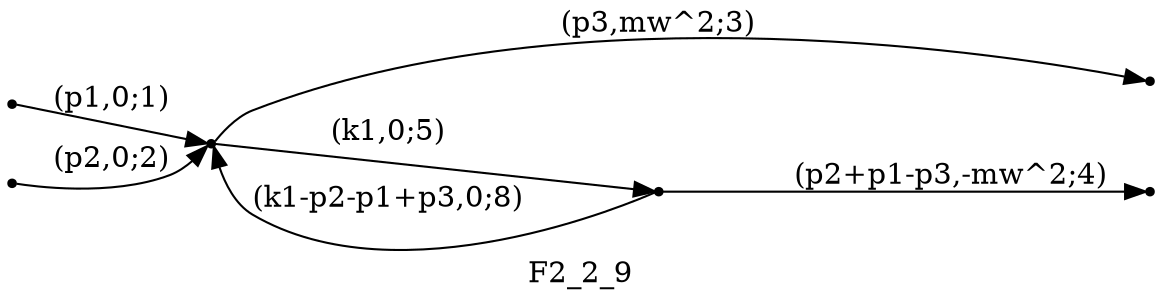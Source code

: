 digraph F2_2_9 {
  label="F2_2_9";
  rankdir="LR";
  subgraph edges {
    -1 -> 2 [label="(p1,0;1)"];
    -2 -> 2 [label="(p2,0;2)"];
    2 -> -3 [label="(p3,mw^2;3)"];
    1 -> -4 [label="(p2+p1-p3,-mw^2;4)"];
    2 -> 1 [label="(k1,0;5)"];
    1 -> 2 [label="(k1-p2-p1+p3,0;8)"];
  }
  subgraph incoming { rank="source"; -1; -2; }
  subgraph outgoing { rank="sink"; -3; -4; }
-4 [shape=point];
-3 [shape=point];
-2 [shape=point];
-1 [shape=point];
1 [shape=point];
2 [shape=point];
}

